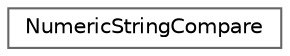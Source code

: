 digraph "Graphical Class Hierarchy"
{
 // LATEX_PDF_SIZE
  bgcolor="transparent";
  edge [fontname=Helvetica,fontsize=10,labelfontname=Helvetica,labelfontsize=10];
  node [fontname=Helvetica,fontsize=10,shape=box,height=0.2,width=0.4];
  rankdir="LR";
  Node0 [id="Node000000",label="NumericStringCompare",height=0.2,width=0.4,color="grey40", fillcolor="white", style="filled",URL="$structNumericStringCompare.html",tooltip=" "];
}

